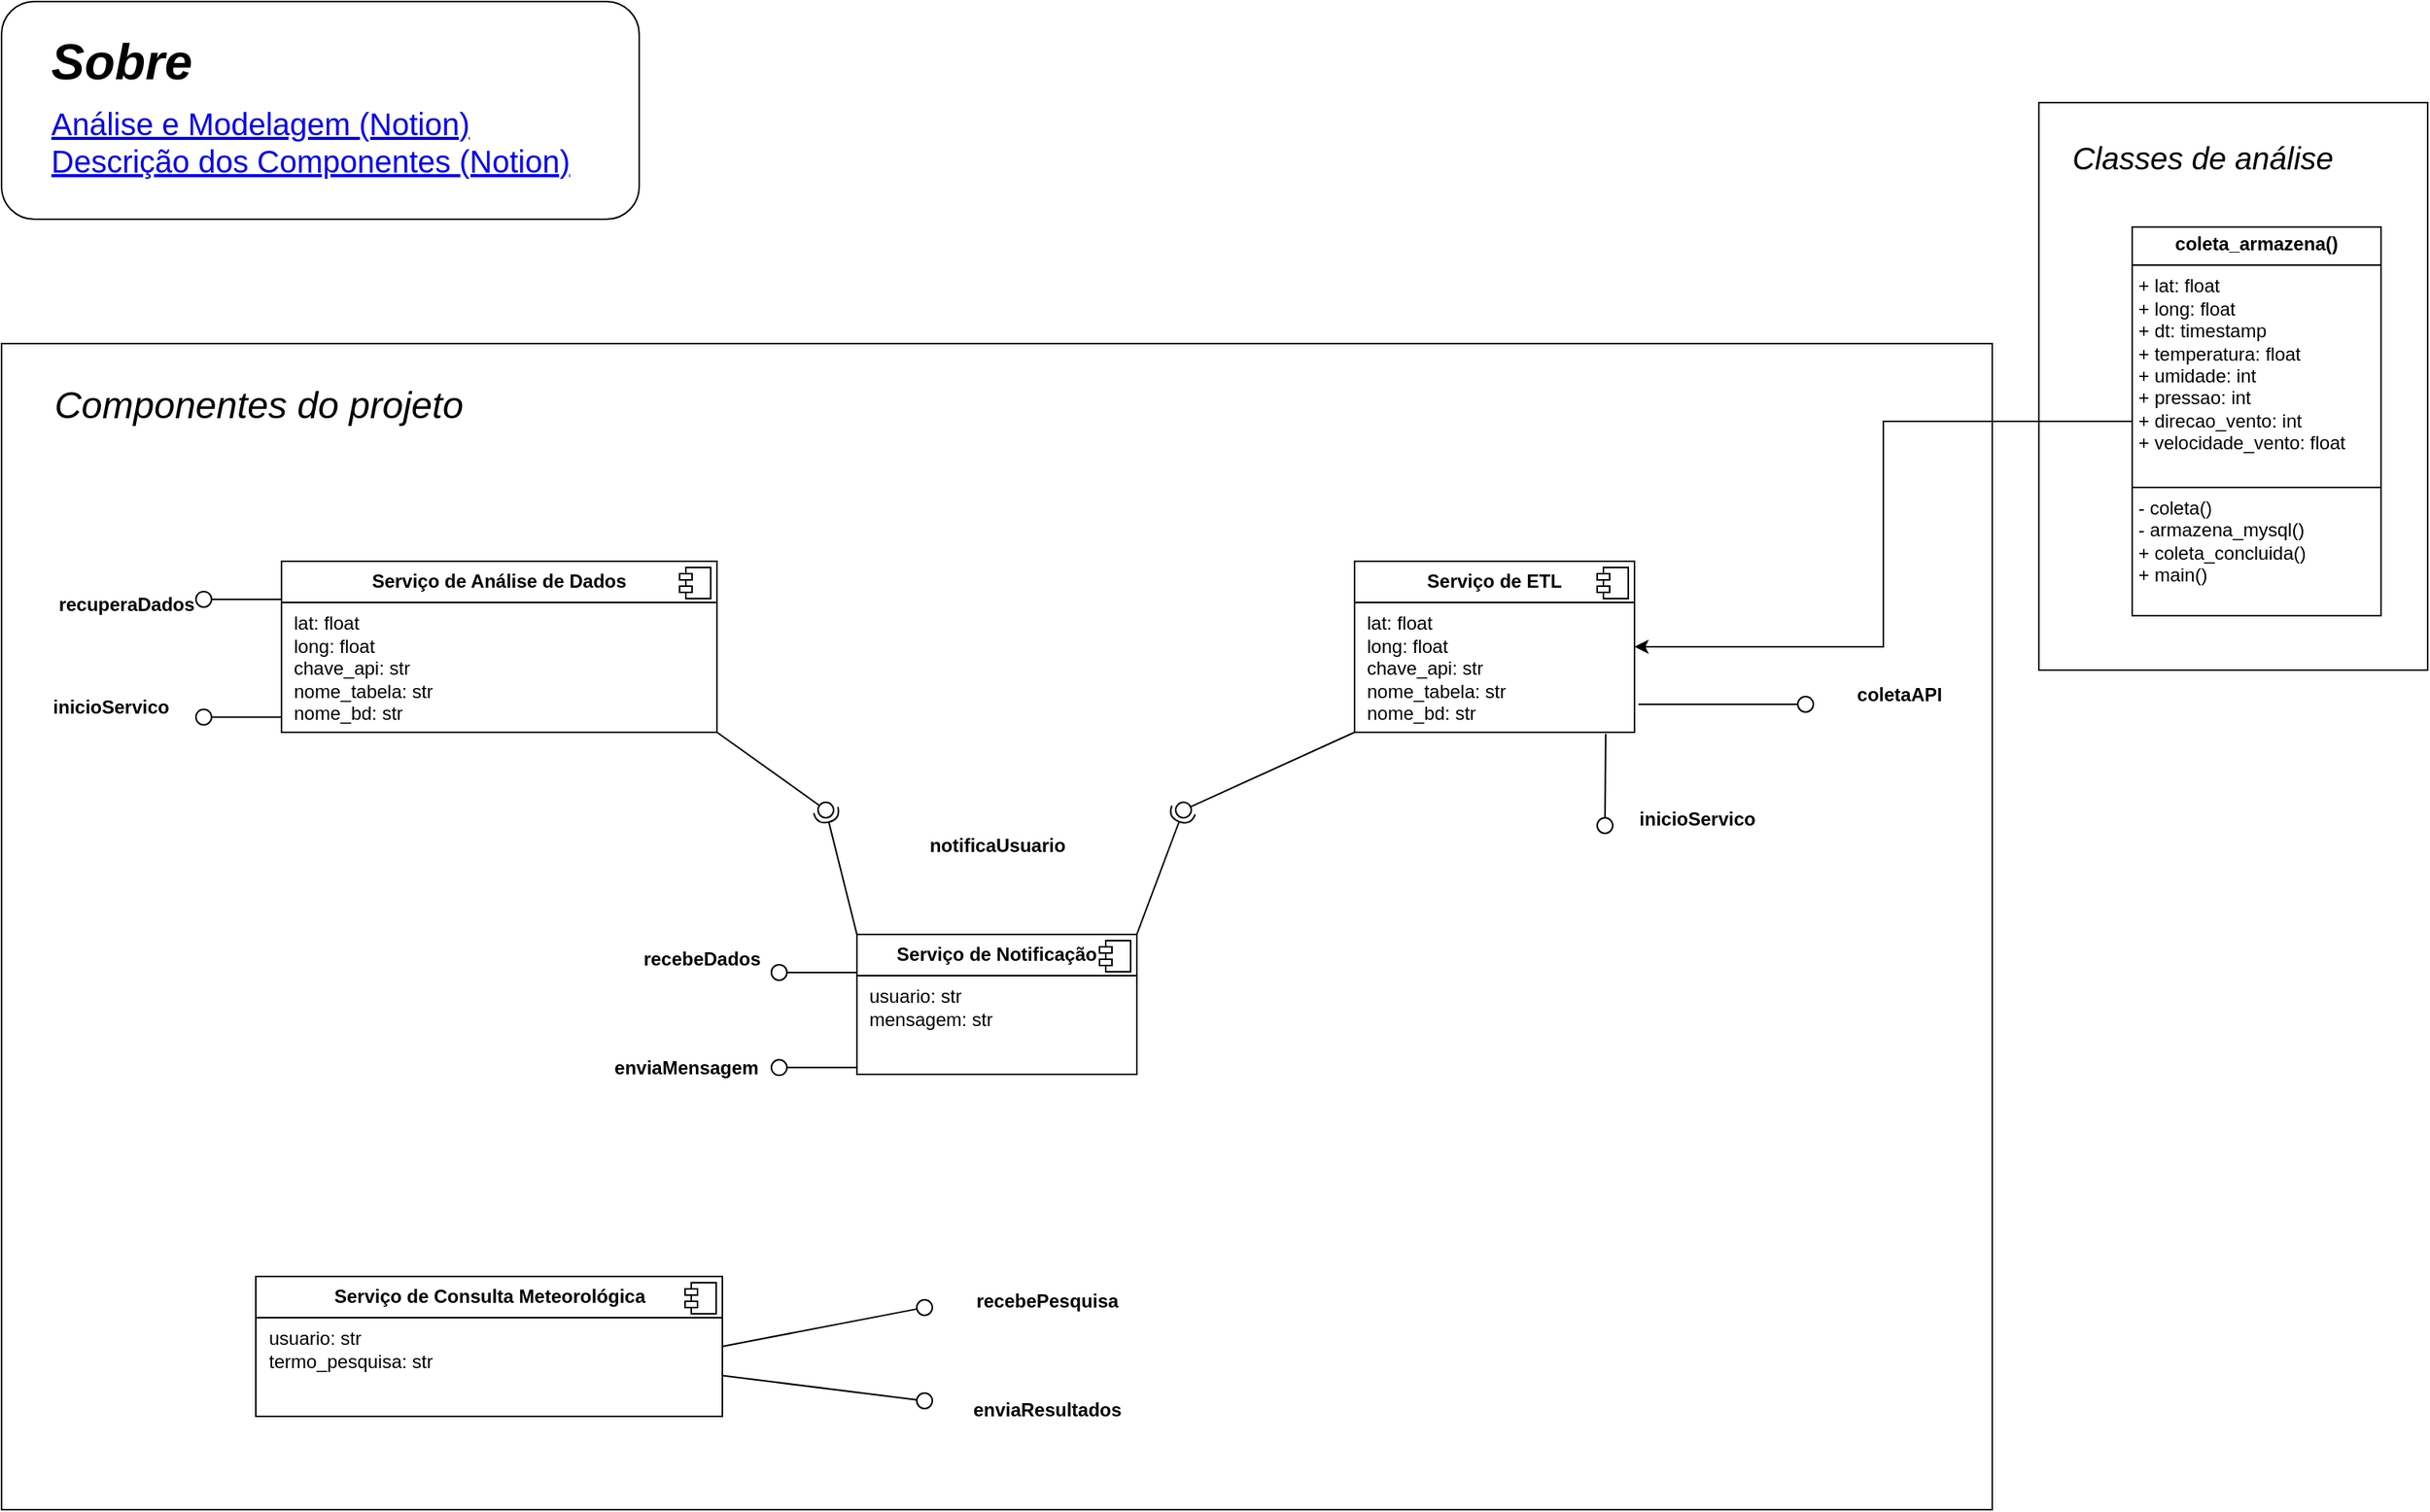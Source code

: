 <mxfile version="24.3.1" type="github">
  <diagram name="componentes" id="DkJfYMlQqM9YxGwyBqGq">
    <mxGraphModel dx="2562" dy="2225" grid="1" gridSize="10" guides="1" tooltips="1" connect="1" arrows="1" fold="1" page="1" pageScale="1" pageWidth="827" pageHeight="1169" math="0" shadow="0">
      <root>
        <mxCell id="0" />
        <mxCell id="1" parent="0" />
        <mxCell id="_5OnRm-G_WFXxfHDdo0h-25" value="" style="group" vertex="1" connectable="0" parent="1">
          <mxGeometry x="990" y="-415" width="250" height="365" as="geometry" />
        </mxCell>
        <mxCell id="_5OnRm-G_WFXxfHDdo0h-24" value="" style="rounded=0;whiteSpace=wrap;html=1;" vertex="1" parent="_5OnRm-G_WFXxfHDdo0h-25">
          <mxGeometry width="250" height="365" as="geometry" />
        </mxCell>
        <mxCell id="oD3bYgC-L7KplqavCX0M-23" value="&lt;font style=&quot;font-size: 20px;&quot;&gt;Classes de análise&lt;/font&gt;" style="text;html=1;align=center;verticalAlign=middle;resizable=0;points=[];autosize=1;strokeColor=none;fillColor=none;fontStyle=2" parent="_5OnRm-G_WFXxfHDdo0h-25" vertex="1">
          <mxGeometry x="10" y="15" width="190" height="40" as="geometry" />
        </mxCell>
        <mxCell id="_5OnRm-G_WFXxfHDdo0h-26" value="" style="group" vertex="1" connectable="0" parent="1">
          <mxGeometry x="-320" y="-260" width="1280" height="750" as="geometry" />
        </mxCell>
        <mxCell id="_5OnRm-G_WFXxfHDdo0h-22" value="" style="rounded=0;whiteSpace=wrap;html=1;" vertex="1" parent="_5OnRm-G_WFXxfHDdo0h-26">
          <mxGeometry width="1280" height="750" as="geometry" />
        </mxCell>
        <mxCell id="oD3bYgC-L7KplqavCX0M-25" value="&lt;font style=&quot;font-size: 24px;&quot;&gt;Componentes do projeto&lt;/font&gt;" style="text;html=1;align=center;verticalAlign=middle;resizable=0;points=[];autosize=1;strokeColor=none;fillColor=none;fontStyle=2" parent="_5OnRm-G_WFXxfHDdo0h-26" vertex="1">
          <mxGeometry x="20" y="20" width="290" height="40" as="geometry" />
        </mxCell>
        <mxCell id="oD3bYgC-L7KplqavCX0M-7" value="" style="ellipse;whiteSpace=wrap;html=1;align=center;aspect=fixed;fillColor=none;strokeColor=none;resizable=0;perimeter=centerPerimeter;rotatable=0;allowArrows=0;points=[];outlineConnect=1;" parent="1" vertex="1">
          <mxGeometry x="435" y="250" width="10" height="10" as="geometry" />
        </mxCell>
        <mxCell id="oD3bYgC-L7KplqavCX0M-14" value="" style="rounded=0;orthogonalLoop=1;jettySize=auto;html=1;endArrow=oval;endFill=0;sketch=0;sourcePerimeterSpacing=0;targetPerimeterSpacing=0;endSize=10;exitX=0;exitY=1;exitDx=0;exitDy=0;" parent="1" source="oD3bYgC-L7KplqavCX0M-18" edge="1">
          <mxGeometry relative="1" as="geometry">
            <mxPoint x="530" y="200" as="sourcePoint" />
            <mxPoint x="440" y="40" as="targetPoint" />
          </mxGeometry>
        </mxCell>
        <mxCell id="oD3bYgC-L7KplqavCX0M-15" value="notificaUsuario" style="text;align=center;fontStyle=1;verticalAlign=middle;spacingLeft=3;spacingRight=3;strokeColor=none;rotatable=0;points=[[0,0.5],[1,0.5]];portConstraint=eastwest;html=1;" parent="1" vertex="1">
          <mxGeometry x="280" y="50" width="80" height="26" as="geometry" />
        </mxCell>
        <mxCell id="oD3bYgC-L7KplqavCX0M-16" value="" style="rounded=0;orthogonalLoop=1;jettySize=auto;html=1;endArrow=halfCircle;endFill=0;endSize=6;strokeWidth=1;sketch=0;fontSize=12;curved=1;exitX=1;exitY=0;exitDx=0;exitDy=0;" parent="1" source="oD3bYgC-L7KplqavCX0M-35" edge="1">
          <mxGeometry relative="1" as="geometry">
            <mxPoint x="370" y="170" as="sourcePoint" />
            <mxPoint x="440" y="40" as="targetPoint" />
          </mxGeometry>
        </mxCell>
        <mxCell id="oD3bYgC-L7KplqavCX0M-17" value="" style="ellipse;whiteSpace=wrap;html=1;align=center;aspect=fixed;fillColor=none;strokeColor=none;resizable=0;perimeter=centerPerimeter;rotatable=0;allowArrows=0;points=[];outlineConnect=1;" parent="1" vertex="1">
          <mxGeometry x="580" y="90" width="10" height="10" as="geometry" />
        </mxCell>
        <mxCell id="_5OnRm-G_WFXxfHDdo0h-19" style="edgeStyle=orthogonalEdgeStyle;rounded=0;orthogonalLoop=1;jettySize=auto;html=1;" edge="1" parent="1" source="oD3bYgC-L7KplqavCX0M-20" target="oD3bYgC-L7KplqavCX0M-18">
          <mxGeometry relative="1" as="geometry" />
        </mxCell>
        <mxCell id="oD3bYgC-L7KplqavCX0M-20" value="&lt;p style=&quot;margin:0px;margin-top:4px;text-align:center;&quot;&gt;&lt;b&gt;coleta_armazena()&lt;/b&gt;&lt;/p&gt;&lt;hr size=&quot;1&quot; style=&quot;border-style:solid;&quot;&gt;&lt;p style=&quot;margin:0px;margin-left:4px;&quot;&gt;+ lat: float&lt;/p&gt;&lt;p style=&quot;margin:0px;margin-left:4px;&quot;&gt;+ long: float&lt;/p&gt;&lt;p style=&quot;margin:0px;margin-left:4px;&quot;&gt;+ dt: timestamp&lt;span style=&quot;background-color: initial;&quot;&gt;&lt;br&gt;&lt;/span&gt;&lt;/p&gt;&lt;p style=&quot;margin:0px;margin-left:4px;&quot;&gt;&lt;span style=&quot;background-color: initial;&quot;&gt;+ temperatura: float&lt;/span&gt;&lt;/p&gt;&lt;p style=&quot;margin:0px;margin-left:4px;&quot;&gt;&lt;span style=&quot;background-color: initial;&quot;&gt;+ umidade: int&lt;/span&gt;&lt;/p&gt;&lt;p style=&quot;margin:0px;margin-left:4px;&quot;&gt;&lt;span style=&quot;background-color: initial;&quot;&gt;+ pressao: int&lt;/span&gt;&lt;/p&gt;&lt;p style=&quot;margin:0px;margin-left:4px;&quot;&gt;&lt;span style=&quot;background-color: initial;&quot;&gt;+ direcao_vento: int&lt;/span&gt;&lt;/p&gt;&lt;p style=&quot;margin:0px;margin-left:4px;&quot;&gt;&lt;span style=&quot;background-color: initial;&quot;&gt;+ velocidade_vento: float&lt;/span&gt;&lt;/p&gt;&lt;p style=&quot;margin:0px;margin-left:4px;&quot;&gt;&lt;br&gt;&lt;/p&gt;&lt;hr size=&quot;1&quot; style=&quot;border-style:solid;&quot;&gt;&lt;p style=&quot;margin:0px;margin-left:4px;&quot;&gt;- coleta()&lt;/p&gt;&lt;p style=&quot;margin:0px;margin-left:4px;&quot;&gt;- armazena_mysql()&lt;/p&gt;&lt;p style=&quot;margin:0px;margin-left:4px;&quot;&gt;+ coleta_concluida()&lt;/p&gt;&lt;p style=&quot;margin:0px;margin-left:4px;&quot;&gt;+ main()&lt;/p&gt;" style="verticalAlign=top;align=left;overflow=fill;html=1;whiteSpace=wrap;" parent="1" vertex="1">
          <mxGeometry x="1050" y="-335" width="160" height="250" as="geometry" />
        </mxCell>
        <mxCell id="oD3bYgC-L7KplqavCX0M-33" value="" style="rounded=0;orthogonalLoop=1;jettySize=auto;html=1;endArrow=oval;endFill=0;sketch=0;sourcePerimeterSpacing=0;targetPerimeterSpacing=0;endSize=10;exitX=0;exitY=0.75;exitDx=10;exitDy=0;exitPerimeter=0;" parent="1" edge="1">
          <mxGeometry relative="1" as="geometry">
            <mxPoint x="230" y="144.444" as="sourcePoint" />
            <mxPoint x="180" y="144.444" as="targetPoint" />
          </mxGeometry>
        </mxCell>
        <mxCell id="oD3bYgC-L7KplqavCX0M-34" value="recebeDados" style="text;align=center;fontStyle=1;verticalAlign=middle;spacingLeft=3;spacingRight=3;strokeColor=none;rotatable=0;points=[[0,0.5],[1,0.5]];portConstraint=eastwest;html=1;" parent="1" vertex="1">
          <mxGeometry x="90" y="120.002" width="80" height="31.778" as="geometry" />
        </mxCell>
        <mxCell id="oD3bYgC-L7KplqavCX0M-35" value="&lt;p style=&quot;margin:0px;margin-top:6px;text-align:center;&quot;&gt;&lt;b&gt;Serviço de Notificação&lt;/b&gt;&lt;/p&gt;&lt;hr size=&quot;1&quot; style=&quot;border-style:solid;&quot;&gt;&lt;p style=&quot;margin:0px;margin-left:8px;&quot;&gt;usuario: str&lt;/p&gt;&lt;p style=&quot;margin:0px;margin-left:8px;&quot;&gt;mensagem: str&lt;/p&gt;" style="align=left;overflow=fill;html=1;dropTarget=0;whiteSpace=wrap;" parent="1" vertex="1">
          <mxGeometry x="230" y="120" width="180" height="90" as="geometry" />
        </mxCell>
        <mxCell id="oD3bYgC-L7KplqavCX0M-36" value="" style="shape=component;jettyWidth=8;jettyHeight=4;" parent="oD3bYgC-L7KplqavCX0M-35" vertex="1">
          <mxGeometry x="1" width="20" height="20" relative="1" as="geometry">
            <mxPoint x="-24" y="4" as="offset" />
          </mxGeometry>
        </mxCell>
        <mxCell id="oD3bYgC-L7KplqavCX0M-38" value="enviaMensagem" style="text;align=center;fontStyle=1;verticalAlign=middle;spacingLeft=3;spacingRight=3;strokeColor=none;rotatable=0;points=[[0,0.5],[1,0.5]];portConstraint=eastwest;html=1;" parent="1" vertex="1">
          <mxGeometry x="80" y="190.002" width="80" height="31.778" as="geometry" />
        </mxCell>
        <mxCell id="oD3bYgC-L7KplqavCX0M-39" value="" style="rounded=0;orthogonalLoop=1;jettySize=auto;html=1;endArrow=oval;endFill=0;sketch=0;sourcePerimeterSpacing=0;targetPerimeterSpacing=0;endSize=10;exitX=0;exitY=0.75;exitDx=10;exitDy=0;exitPerimeter=0;" parent="1" edge="1">
          <mxGeometry relative="1" as="geometry">
            <mxPoint x="230" y="205.664" as="sourcePoint" />
            <mxPoint x="180" y="205.664" as="targetPoint" />
          </mxGeometry>
        </mxCell>
        <mxCell id="_5OnRm-G_WFXxfHDdo0h-9" value="" style="group" vertex="1" connectable="0" parent="1">
          <mxGeometry x="-290" y="-120" width="430" height="110" as="geometry" />
        </mxCell>
        <mxCell id="_5OnRm-G_WFXxfHDdo0h-10" value="" style="rounded=0;orthogonalLoop=1;jettySize=auto;html=1;endArrow=oval;endFill=0;sketch=0;sourcePerimeterSpacing=0;targetPerimeterSpacing=0;endSize=10;exitX=0;exitY=0.75;exitDx=10;exitDy=0;exitPerimeter=0;" edge="1" parent="_5OnRm-G_WFXxfHDdo0h-9">
          <mxGeometry relative="1" as="geometry">
            <mxPoint x="150" y="100.222" as="sourcePoint" />
            <mxPoint x="100" y="100.222" as="targetPoint" />
          </mxGeometry>
        </mxCell>
        <mxCell id="_5OnRm-G_WFXxfHDdo0h-11" value="inicioServico" style="text;align=center;fontStyle=1;verticalAlign=middle;spacingLeft=3;spacingRight=3;strokeColor=none;rotatable=0;points=[[0,0.5],[1,0.5]];portConstraint=eastwest;html=1;" vertex="1" parent="_5OnRm-G_WFXxfHDdo0h-9">
          <mxGeometry y="78.222" width="80" height="31.778" as="geometry" />
        </mxCell>
        <mxCell id="_5OnRm-G_WFXxfHDdo0h-12" value="" style="rounded=0;orthogonalLoop=1;jettySize=auto;html=1;endArrow=oval;endFill=0;sketch=0;sourcePerimeterSpacing=0;targetPerimeterSpacing=0;endSize=10;exitX=0;exitY=0.75;exitDx=10;exitDy=0;exitPerimeter=0;" edge="1" parent="_5OnRm-G_WFXxfHDdo0h-9">
          <mxGeometry relative="1" as="geometry">
            <mxPoint x="150" y="24.444" as="sourcePoint" />
            <mxPoint x="100" y="24.444" as="targetPoint" />
          </mxGeometry>
        </mxCell>
        <mxCell id="_5OnRm-G_WFXxfHDdo0h-13" value="recuperaDados" style="text;align=center;fontStyle=1;verticalAlign=middle;spacingLeft=3;spacingRight=3;strokeColor=none;rotatable=0;points=[[0,0.5],[1,0.5]];portConstraint=eastwest;html=1;" vertex="1" parent="_5OnRm-G_WFXxfHDdo0h-9">
          <mxGeometry x="10" y="12.222" width="80" height="31.778" as="geometry" />
        </mxCell>
        <mxCell id="_5OnRm-G_WFXxfHDdo0h-14" value="&lt;p style=&quot;margin:0px;margin-top:6px;text-align:center;&quot;&gt;&lt;b&gt;Serviço de Análise de Dados&lt;/b&gt;&lt;/p&gt;&lt;hr size=&quot;1&quot; style=&quot;border-style:solid;&quot;&gt;&lt;p style=&quot;margin:0px;margin-left:8px;&quot;&gt;lat: float&lt;/p&gt;&lt;p style=&quot;margin:0px;margin-left:8px;&quot;&gt;long: float&lt;/p&gt;&lt;p style=&quot;margin:0px;margin-left:8px;&quot;&gt;chave_api: str&lt;/p&gt;&lt;p style=&quot;margin:0px;margin-left:8px;&quot;&gt;nome_tabela: str&lt;/p&gt;&lt;p style=&quot;margin:0px;margin-left:8px;&quot;&gt;nome_bd: str&lt;/p&gt;" style="align=left;overflow=fill;html=1;dropTarget=0;whiteSpace=wrap;" vertex="1" parent="_5OnRm-G_WFXxfHDdo0h-9">
          <mxGeometry x="150" width="280" height="110" as="geometry" />
        </mxCell>
        <mxCell id="_5OnRm-G_WFXxfHDdo0h-15" value="" style="shape=component;jettyWidth=8;jettyHeight=4;" vertex="1" parent="_5OnRm-G_WFXxfHDdo0h-14">
          <mxGeometry x="1" width="20" height="20" relative="1" as="geometry">
            <mxPoint x="-24" y="4" as="offset" />
          </mxGeometry>
        </mxCell>
        <mxCell id="_5OnRm-G_WFXxfHDdo0h-16" value="" style="rounded=0;orthogonalLoop=1;jettySize=auto;html=1;endArrow=oval;endFill=0;sketch=0;sourcePerimeterSpacing=0;targetPerimeterSpacing=0;endSize=10;exitX=1;exitY=1;exitDx=0;exitDy=0;" edge="1" parent="1" source="_5OnRm-G_WFXxfHDdo0h-14">
          <mxGeometry relative="1" as="geometry">
            <mxPoint x="175" y="20" as="sourcePoint" />
            <mxPoint x="210" y="40" as="targetPoint" />
          </mxGeometry>
        </mxCell>
        <mxCell id="_5OnRm-G_WFXxfHDdo0h-17" value="" style="rounded=0;orthogonalLoop=1;jettySize=auto;html=1;endArrow=halfCircle;endFill=0;endSize=6;strokeWidth=1;sketch=0;fontSize=12;curved=1;exitX=0;exitY=0;exitDx=0;exitDy=0;" edge="1" parent="1" source="oD3bYgC-L7KplqavCX0M-35">
          <mxGeometry relative="1" as="geometry">
            <mxPoint x="420" y="130" as="sourcePoint" />
            <mxPoint x="210" y="40" as="targetPoint" />
          </mxGeometry>
        </mxCell>
        <mxCell id="oD3bYgC-L7KplqavCX0M-6" value="" style="rounded=0;orthogonalLoop=1;jettySize=auto;html=1;endArrow=oval;endFill=0;sketch=0;sourcePerimeterSpacing=0;targetPerimeterSpacing=0;endSize=10;exitX=0.897;exitY=1.009;exitDx=0;exitDy=0;exitPerimeter=0;" parent="1" edge="1" source="oD3bYgC-L7KplqavCX0M-18">
          <mxGeometry relative="1" as="geometry">
            <mxPoint x="1020" y="-65.498" as="sourcePoint" />
            <mxPoint x="711" y="50" as="targetPoint" />
          </mxGeometry>
        </mxCell>
        <mxCell id="oD3bYgC-L7KplqavCX0M-11" value="inicioServico" style="text;align=center;fontStyle=1;verticalAlign=middle;spacingLeft=3;spacingRight=3;strokeColor=none;rotatable=0;points=[[0,0.5],[1,0.5]];portConstraint=eastwest;html=1;" parent="1" vertex="1">
          <mxGeometry x="730" y="30.002" width="80" height="31.778" as="geometry" />
        </mxCell>
        <mxCell id="oD3bYgC-L7KplqavCX0M-12" value="" style="rounded=0;orthogonalLoop=1;jettySize=auto;html=1;endArrow=oval;endFill=0;sketch=0;sourcePerimeterSpacing=0;targetPerimeterSpacing=0;endSize=10;exitX=1.014;exitY=0.836;exitDx=0;exitDy=0;exitPerimeter=0;" parent="1" edge="1" source="oD3bYgC-L7KplqavCX0M-18">
          <mxGeometry relative="1" as="geometry">
            <mxPoint x="1015" y="-149.996" as="sourcePoint" />
            <mxPoint x="840" y="-28" as="targetPoint" />
          </mxGeometry>
        </mxCell>
        <mxCell id="oD3bYgC-L7KplqavCX0M-13" value="coletaAPI" style="text;align=center;fontStyle=1;verticalAlign=middle;spacingLeft=3;spacingRight=3;strokeColor=none;rotatable=0;points=[[0,0.5],[1,0.5]];portConstraint=eastwest;html=1;" parent="1" vertex="1">
          <mxGeometry x="860" y="-49.998" width="80" height="31.778" as="geometry" />
        </mxCell>
        <mxCell id="oD3bYgC-L7KplqavCX0M-18" value="&lt;p style=&quot;margin:0px;margin-top:6px;text-align:center;&quot;&gt;&lt;b&gt;Serviço de ETL&lt;/b&gt;&lt;/p&gt;&lt;hr size=&quot;1&quot; style=&quot;border-style:solid;&quot;&gt;&lt;p style=&quot;margin:0px;margin-left:8px;&quot;&gt;lat: float&lt;/p&gt;&lt;p style=&quot;margin:0px;margin-left:8px;&quot;&gt;long: float&lt;/p&gt;&lt;p style=&quot;margin:0px;margin-left:8px;&quot;&gt;chave_api: str&lt;/p&gt;&lt;p style=&quot;margin:0px;margin-left:8px;&quot;&gt;nome_tabela: str&lt;/p&gt;&lt;p style=&quot;margin:0px;margin-left:8px;&quot;&gt;nome_bd: str&lt;/p&gt;" style="align=left;overflow=fill;html=1;dropTarget=0;whiteSpace=wrap;" parent="1" vertex="1">
          <mxGeometry x="550" y="-120" width="180" height="110" as="geometry" />
        </mxCell>
        <mxCell id="oD3bYgC-L7KplqavCX0M-19" value="" style="shape=component;jettyWidth=8;jettyHeight=4;" parent="oD3bYgC-L7KplqavCX0M-18" vertex="1">
          <mxGeometry x="1" width="20" height="20" relative="1" as="geometry">
            <mxPoint x="-24" y="4" as="offset" />
          </mxGeometry>
        </mxCell>
        <mxCell id="_5OnRm-G_WFXxfHDdo0h-20" value="" style="group" vertex="1" connectable="0" parent="1">
          <mxGeometry x="-156.5" y="340" width="570" height="101.78" as="geometry" />
        </mxCell>
        <mxCell id="_5OnRm-G_WFXxfHDdo0h-1" value="&lt;p style=&quot;margin:0px;margin-top:6px;text-align:center;&quot;&gt;&lt;b&gt;Serviço de Consulta Meteorológica&lt;/b&gt;&lt;/p&gt;&lt;hr size=&quot;1&quot; style=&quot;border-style:solid;&quot;&gt;&lt;p style=&quot;margin:0px;margin-left:8px;&quot;&gt;usuario: str&lt;/p&gt;&lt;p style=&quot;margin:0px;margin-left:8px;&quot;&gt;termo_pesquisa: str&lt;/p&gt;" style="align=left;overflow=fill;html=1;dropTarget=0;whiteSpace=wrap;" vertex="1" parent="_5OnRm-G_WFXxfHDdo0h-20">
          <mxGeometry width="300" height="90" as="geometry" />
        </mxCell>
        <mxCell id="_5OnRm-G_WFXxfHDdo0h-2" value="" style="shape=component;jettyWidth=8;jettyHeight=4;" vertex="1" parent="_5OnRm-G_WFXxfHDdo0h-1">
          <mxGeometry x="1" width="20" height="20" relative="1" as="geometry">
            <mxPoint x="-24" y="4" as="offset" />
          </mxGeometry>
        </mxCell>
        <mxCell id="_5OnRm-G_WFXxfHDdo0h-4" value="recebePesquisa" style="text;align=center;fontStyle=1;verticalAlign=middle;spacingLeft=3;spacingRight=3;strokeColor=none;rotatable=0;points=[[0,0.5],[1,0.5]];portConstraint=eastwest;html=1;" vertex="1" parent="_5OnRm-G_WFXxfHDdo0h-20">
          <mxGeometry x="446" width="124" height="31.78" as="geometry" />
        </mxCell>
        <mxCell id="_5OnRm-G_WFXxfHDdo0h-5" value="enviaResultados" style="text;align=center;fontStyle=1;verticalAlign=middle;spacingLeft=3;spacingRight=3;strokeColor=none;rotatable=0;points=[[0,0.5],[1,0.5]];portConstraint=eastwest;html=1;" vertex="1" parent="_5OnRm-G_WFXxfHDdo0h-20">
          <mxGeometry x="448" y="70" width="120" height="31.78" as="geometry" />
        </mxCell>
        <mxCell id="_5OnRm-G_WFXxfHDdo0h-7" value="" style="rounded=0;orthogonalLoop=1;jettySize=auto;html=1;endArrow=oval;endFill=0;sketch=0;sourcePerimeterSpacing=0;targetPerimeterSpacing=0;endSize=10;exitX=1;exitY=0.5;exitDx=0;exitDy=0;" edge="1" parent="_5OnRm-G_WFXxfHDdo0h-20" source="_5OnRm-G_WFXxfHDdo0h-1">
          <mxGeometry relative="1" as="geometry">
            <mxPoint x="560" y="-24.796" as="sourcePoint" />
            <mxPoint x="430" y="20" as="targetPoint" />
          </mxGeometry>
        </mxCell>
        <mxCell id="_5OnRm-G_WFXxfHDdo0h-8" value="" style="rounded=0;orthogonalLoop=1;jettySize=auto;html=1;endArrow=oval;endFill=0;sketch=0;sourcePerimeterSpacing=0;targetPerimeterSpacing=0;endSize=10;" edge="1" parent="_5OnRm-G_WFXxfHDdo0h-20" source="_5OnRm-G_WFXxfHDdo0h-1">
          <mxGeometry relative="1" as="geometry">
            <mxPoint x="360" y="80.21" as="sourcePoint" />
            <mxPoint x="430" y="80" as="targetPoint" />
          </mxGeometry>
        </mxCell>
        <mxCell id="_5OnRm-G_WFXxfHDdo0h-29" value="" style="group" vertex="1" connectable="0" parent="1">
          <mxGeometry x="-320" y="-480" width="410" height="140" as="geometry" />
        </mxCell>
        <mxCell id="_5OnRm-G_WFXxfHDdo0h-27" value="" style="rounded=1;whiteSpace=wrap;html=1;" vertex="1" parent="_5OnRm-G_WFXxfHDdo0h-29">
          <mxGeometry width="410" height="140" as="geometry" />
        </mxCell>
        <mxCell id="_5OnRm-G_WFXxfHDdo0h-21" value="&lt;a style=&quot;font-size: 20px;&quot; href=&quot;https://budkee.notion.site/Open-Weather-Map-3b2e4e5a58ec4898ad31f94c178ca2db?pvs=4&quot;&gt;Análise e Modelagem (Notion)&lt;/a&gt;&lt;div style=&quot;font-size: 20px;&quot;&gt;&lt;a style=&quot;font-size: 20px;&quot; href=&quot;https://budkee.notion.site/Componentes-de-software-4c32db42b6584c9982c5c0b9314c788b?pvs=4&quot;&gt;Descrição dos Componentes (Notion)&lt;/a&gt;&lt;/div&gt;" style="text;html=1;align=left;verticalAlign=middle;resizable=0;points=[];autosize=1;strokeColor=none;fillColor=none;fontSize=20;" vertex="1" parent="_5OnRm-G_WFXxfHDdo0h-29">
          <mxGeometry x="30" y="60" width="360" height="60" as="geometry" />
        </mxCell>
        <mxCell id="_5OnRm-G_WFXxfHDdo0h-28" value="&lt;font style=&quot;font-size: 32px;&quot;&gt;&lt;i&gt;Sobre&lt;/i&gt;&lt;/font&gt;" style="text;html=1;align=left;verticalAlign=bottom;resizable=0;points=[];autosize=1;strokeColor=none;fillColor=none;fontStyle=1" vertex="1" parent="_5OnRm-G_WFXxfHDdo0h-29">
          <mxGeometry x="30" y="10" width="110" height="50" as="geometry" />
        </mxCell>
      </root>
    </mxGraphModel>
  </diagram>
</mxfile>
